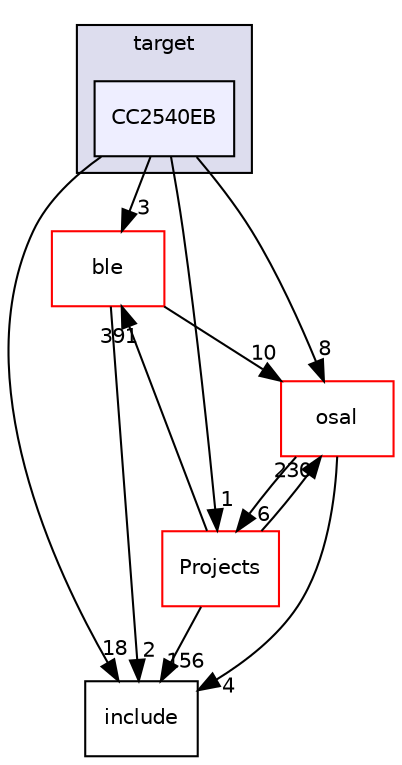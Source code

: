 digraph "C:/Work.git/ble/BLE-CC254x-1.4.0/Components/hal/target/CC2540EB" {
  compound=true
  node [ fontsize="10", fontname="Helvetica"];
  edge [ labelfontsize="10", labelfontname="Helvetica"];
  subgraph clusterdir_79867391b942fc5cf2e574a1b15c1536 {
    graph [ bgcolor="#ddddee", pencolor="black", label="target" fontname="Helvetica", fontsize="10", URL="dir_79867391b942fc5cf2e574a1b15c1536.html"]
  dir_96de68a03b16278141c32c8410e5f89d [shape=box, label="CC2540EB", style="filled", fillcolor="#eeeeff", pencolor="black", URL="dir_96de68a03b16278141c32c8410e5f89d.html"];
  }
  dir_e1aac31daf66ec93c0661b06388bf615 [shape=box label="ble" fillcolor="white" style="filled" color="red" URL="dir_e1aac31daf66ec93c0661b06388bf615.html"];
  dir_781362c2f1976cc08ba92fa142a04878 [shape=box label="osal" fillcolor="white" style="filled" color="red" URL="dir_781362c2f1976cc08ba92fa142a04878.html"];
  dir_a290a1bf70da03a008194e36703a796c [shape=box label="Projects" fillcolor="white" style="filled" color="red" URL="dir_a290a1bf70da03a008194e36703a796c.html"];
  dir_38572fbf8179f88edbe09e16e6bbd922 [shape=box label="include" URL="dir_38572fbf8179f88edbe09e16e6bbd922.html"];
  dir_e1aac31daf66ec93c0661b06388bf615->dir_781362c2f1976cc08ba92fa142a04878 [headlabel="10", labeldistance=1.5 headhref="dir_000002_000034.html"];
  dir_e1aac31daf66ec93c0661b06388bf615->dir_38572fbf8179f88edbe09e16e6bbd922 [headlabel="2", labeldistance=1.5 headhref="dir_000002_000013.html"];
  dir_96de68a03b16278141c32c8410e5f89d->dir_e1aac31daf66ec93c0661b06388bf615 [headlabel="3", labeldistance=1.5 headhref="dir_000021_000002.html"];
  dir_96de68a03b16278141c32c8410e5f89d->dir_781362c2f1976cc08ba92fa142a04878 [headlabel="8", labeldistance=1.5 headhref="dir_000021_000034.html"];
  dir_96de68a03b16278141c32c8410e5f89d->dir_a290a1bf70da03a008194e36703a796c [headlabel="1", labeldistance=1.5 headhref="dir_000021_000014.html"];
  dir_96de68a03b16278141c32c8410e5f89d->dir_38572fbf8179f88edbe09e16e6bbd922 [headlabel="18", labeldistance=1.5 headhref="dir_000021_000013.html"];
  dir_781362c2f1976cc08ba92fa142a04878->dir_a290a1bf70da03a008194e36703a796c [headlabel="6", labeldistance=1.5 headhref="dir_000034_000014.html"];
  dir_781362c2f1976cc08ba92fa142a04878->dir_38572fbf8179f88edbe09e16e6bbd922 [headlabel="4", labeldistance=1.5 headhref="dir_000034_000013.html"];
  dir_a290a1bf70da03a008194e36703a796c->dir_e1aac31daf66ec93c0661b06388bf615 [headlabel="391", labeldistance=1.5 headhref="dir_000014_000002.html"];
  dir_a290a1bf70da03a008194e36703a796c->dir_781362c2f1976cc08ba92fa142a04878 [headlabel="230", labeldistance=1.5 headhref="dir_000014_000034.html"];
  dir_a290a1bf70da03a008194e36703a796c->dir_38572fbf8179f88edbe09e16e6bbd922 [headlabel="156", labeldistance=1.5 headhref="dir_000014_000013.html"];
}
